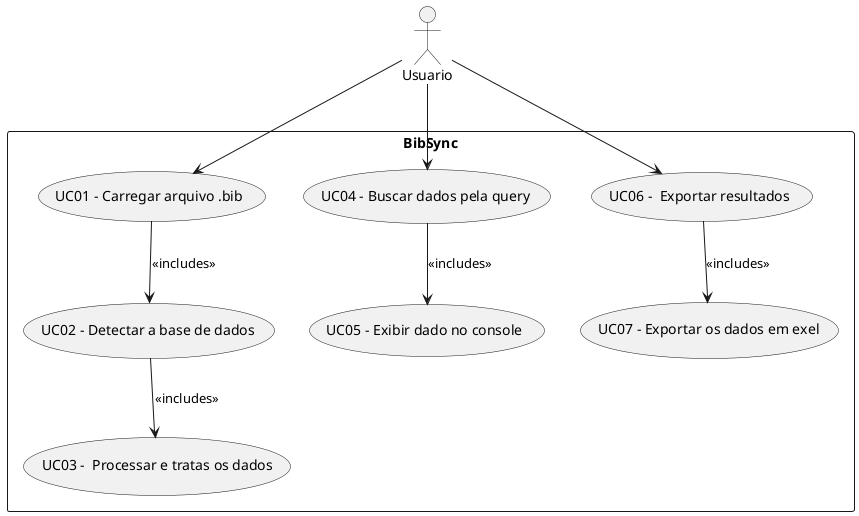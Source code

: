 @startuml

actor Usuario as U

rectangle "BibSync" {
    usecase "UC01 - Carregar arquivo .bib" as UC01
    usecase "UC02 - Detectar a base de dados" as UC02
    usecase "UC03 -  Processar e tratas os dados" as UC03
    usecase "UC04 - Buscar dados pela query" as UC04
    usecase "UC05 - Exibir dado no console" as UC05
    usecase "UC06 -  Exportar resultados" as UC06
    usecase "UC07 - Exportar os dados em exel" as UC07
}

' Relações do ator
U --> UC01
U --> UC04
U --> UC06

' Casos internos
UC01 --> UC02 : <<includes>>
UC02 --> UC03 : <<includes>>
UC04 --> UC05 : <<includes>>
UC06 --> UC07 : <<includes>>

@enduml